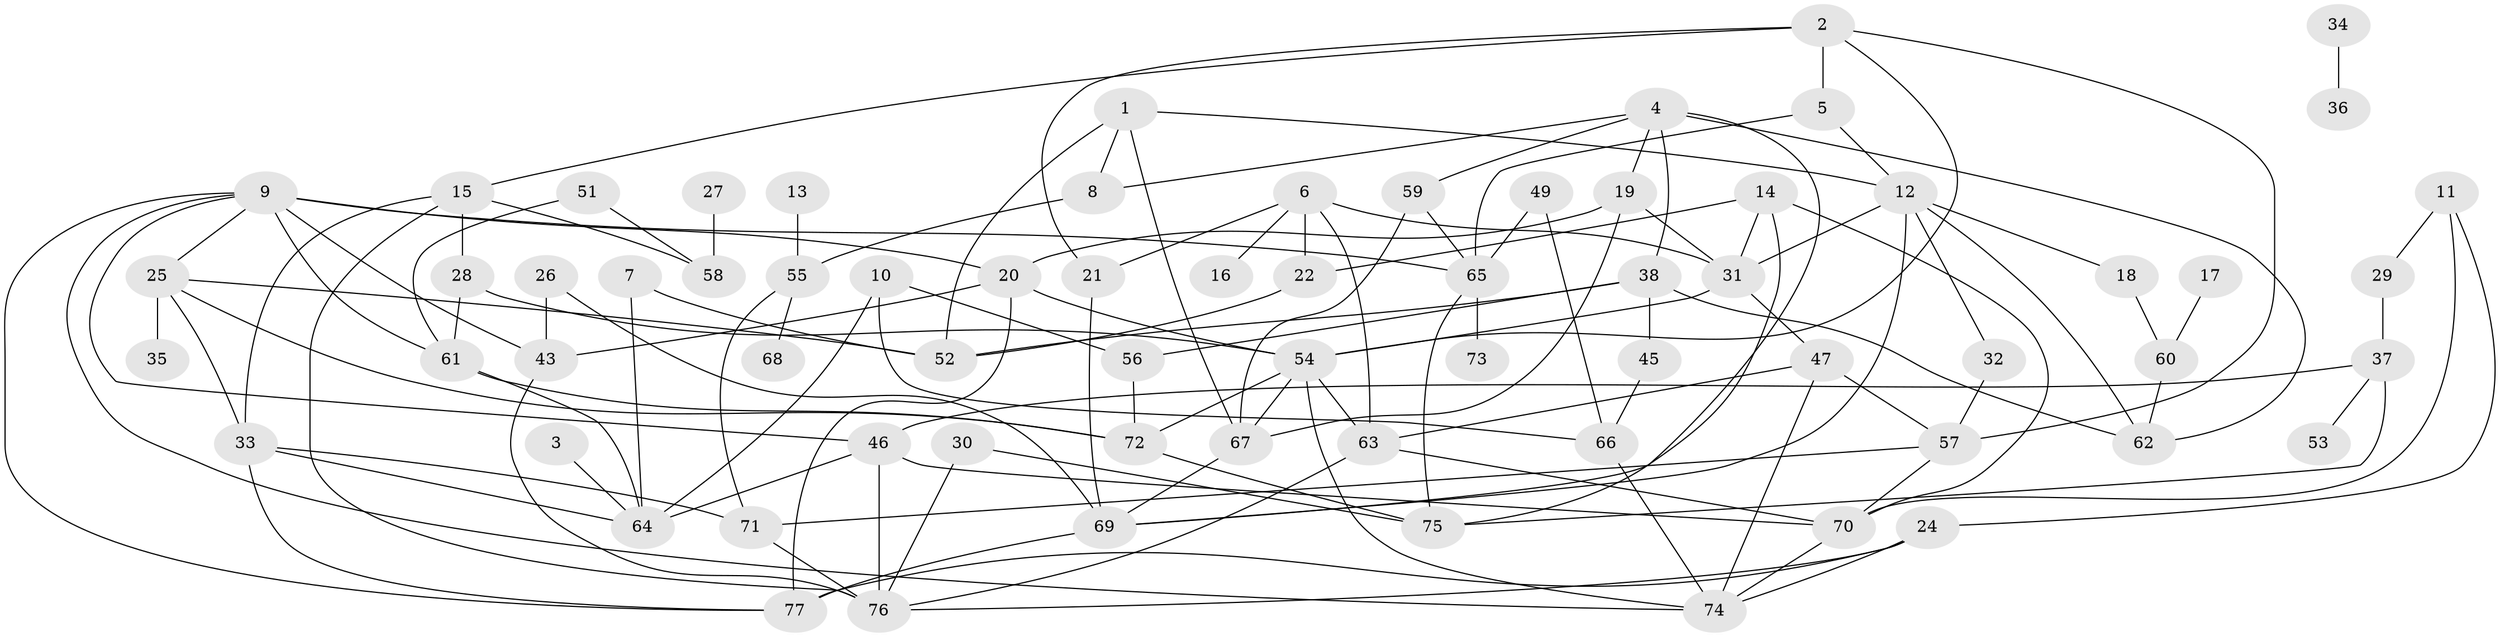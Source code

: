 // original degree distribution, {4: 0.1640625, 2: 0.2265625, 5: 0.109375, 6: 0.046875, 3: 0.2578125, 1: 0.125, 0: 0.0625, 7: 0.0078125}
// Generated by graph-tools (version 1.1) at 2025/35/03/04/25 23:35:48]
// undirected, 69 vertices, 129 edges
graph export_dot {
  node [color=gray90,style=filled];
  1;
  2;
  3;
  4;
  5;
  6;
  7;
  8;
  9;
  10;
  11;
  12;
  13;
  14;
  15;
  16;
  17;
  18;
  19;
  20;
  21;
  22;
  24;
  25;
  26;
  27;
  28;
  29;
  30;
  31;
  32;
  33;
  34;
  35;
  36;
  37;
  38;
  43;
  45;
  46;
  47;
  49;
  51;
  52;
  53;
  54;
  55;
  56;
  57;
  58;
  59;
  60;
  61;
  62;
  63;
  64;
  65;
  66;
  67;
  68;
  69;
  70;
  71;
  72;
  73;
  74;
  75;
  76;
  77;
  1 -- 8 [weight=1.0];
  1 -- 12 [weight=1.0];
  1 -- 52 [weight=1.0];
  1 -- 67 [weight=1.0];
  2 -- 5 [weight=1.0];
  2 -- 15 [weight=1.0];
  2 -- 21 [weight=1.0];
  2 -- 54 [weight=1.0];
  2 -- 57 [weight=1.0];
  3 -- 64 [weight=1.0];
  4 -- 8 [weight=1.0];
  4 -- 19 [weight=1.0];
  4 -- 38 [weight=1.0];
  4 -- 59 [weight=1.0];
  4 -- 62 [weight=1.0];
  4 -- 69 [weight=1.0];
  5 -- 12 [weight=1.0];
  5 -- 65 [weight=1.0];
  6 -- 16 [weight=1.0];
  6 -- 21 [weight=1.0];
  6 -- 22 [weight=2.0];
  6 -- 31 [weight=1.0];
  6 -- 63 [weight=1.0];
  7 -- 52 [weight=1.0];
  7 -- 64 [weight=1.0];
  8 -- 55 [weight=1.0];
  9 -- 20 [weight=1.0];
  9 -- 25 [weight=1.0];
  9 -- 43 [weight=1.0];
  9 -- 46 [weight=1.0];
  9 -- 61 [weight=2.0];
  9 -- 65 [weight=1.0];
  9 -- 74 [weight=1.0];
  9 -- 77 [weight=1.0];
  10 -- 56 [weight=1.0];
  10 -- 64 [weight=1.0];
  10 -- 66 [weight=1.0];
  11 -- 24 [weight=1.0];
  11 -- 29 [weight=1.0];
  11 -- 70 [weight=1.0];
  12 -- 18 [weight=1.0];
  12 -- 31 [weight=2.0];
  12 -- 32 [weight=1.0];
  12 -- 62 [weight=1.0];
  12 -- 69 [weight=1.0];
  13 -- 55 [weight=1.0];
  14 -- 22 [weight=1.0];
  14 -- 31 [weight=1.0];
  14 -- 70 [weight=1.0];
  14 -- 75 [weight=1.0];
  15 -- 28 [weight=1.0];
  15 -- 33 [weight=1.0];
  15 -- 58 [weight=1.0];
  15 -- 76 [weight=1.0];
  17 -- 60 [weight=1.0];
  18 -- 60 [weight=1.0];
  19 -- 20 [weight=1.0];
  19 -- 31 [weight=1.0];
  19 -- 67 [weight=1.0];
  20 -- 43 [weight=1.0];
  20 -- 54 [weight=1.0];
  20 -- 77 [weight=1.0];
  21 -- 69 [weight=1.0];
  22 -- 52 [weight=1.0];
  24 -- 74 [weight=1.0];
  24 -- 76 [weight=1.0];
  24 -- 77 [weight=1.0];
  25 -- 33 [weight=1.0];
  25 -- 35 [weight=1.0];
  25 -- 52 [weight=1.0];
  25 -- 72 [weight=1.0];
  26 -- 43 [weight=1.0];
  26 -- 69 [weight=1.0];
  27 -- 58 [weight=1.0];
  28 -- 54 [weight=1.0];
  28 -- 61 [weight=1.0];
  29 -- 37 [weight=1.0];
  30 -- 75 [weight=1.0];
  30 -- 76 [weight=1.0];
  31 -- 47 [weight=1.0];
  31 -- 54 [weight=1.0];
  32 -- 57 [weight=1.0];
  33 -- 64 [weight=1.0];
  33 -- 71 [weight=1.0];
  33 -- 77 [weight=1.0];
  34 -- 36 [weight=1.0];
  37 -- 46 [weight=2.0];
  37 -- 53 [weight=1.0];
  37 -- 75 [weight=1.0];
  38 -- 45 [weight=1.0];
  38 -- 52 [weight=1.0];
  38 -- 56 [weight=1.0];
  38 -- 62 [weight=1.0];
  43 -- 76 [weight=1.0];
  45 -- 66 [weight=1.0];
  46 -- 64 [weight=1.0];
  46 -- 70 [weight=1.0];
  46 -- 76 [weight=2.0];
  47 -- 57 [weight=1.0];
  47 -- 63 [weight=1.0];
  47 -- 74 [weight=1.0];
  49 -- 65 [weight=1.0];
  49 -- 66 [weight=1.0];
  51 -- 58 [weight=1.0];
  51 -- 61 [weight=1.0];
  54 -- 63 [weight=1.0];
  54 -- 67 [weight=1.0];
  54 -- 72 [weight=1.0];
  54 -- 74 [weight=1.0];
  55 -- 68 [weight=1.0];
  55 -- 71 [weight=1.0];
  56 -- 72 [weight=1.0];
  57 -- 70 [weight=1.0];
  57 -- 71 [weight=1.0];
  59 -- 65 [weight=1.0];
  59 -- 67 [weight=1.0];
  60 -- 62 [weight=1.0];
  61 -- 64 [weight=1.0];
  61 -- 72 [weight=1.0];
  63 -- 70 [weight=2.0];
  63 -- 76 [weight=1.0];
  65 -- 73 [weight=1.0];
  65 -- 75 [weight=1.0];
  66 -- 74 [weight=1.0];
  67 -- 69 [weight=1.0];
  69 -- 77 [weight=1.0];
  70 -- 74 [weight=1.0];
  71 -- 76 [weight=1.0];
  72 -- 75 [weight=1.0];
}
